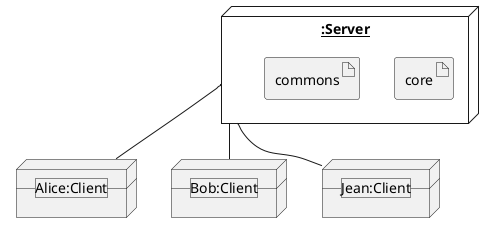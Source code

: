 @startuml
node "__:Server__" as server {
    artifact "core" as modeA
    artifact "commons" as modeB
}
node "__Alice:Client__" as playerOne {
}

node "__Bob:Client__" as playerTwo {
}

node "__Jean:Client__" as playerThree {
}

server  --  playerOne
server  --  playerTwo
server  --  playerThree
@enduml